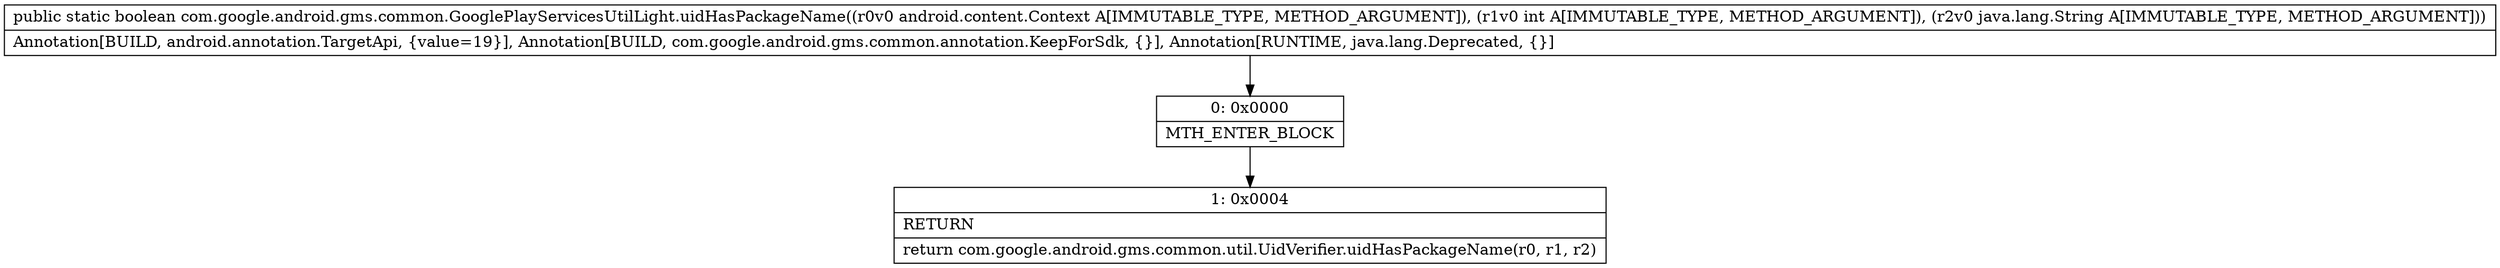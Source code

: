 digraph "CFG forcom.google.android.gms.common.GooglePlayServicesUtilLight.uidHasPackageName(Landroid\/content\/Context;ILjava\/lang\/String;)Z" {
Node_0 [shape=record,label="{0\:\ 0x0000|MTH_ENTER_BLOCK\l}"];
Node_1 [shape=record,label="{1\:\ 0x0004|RETURN\l|return com.google.android.gms.common.util.UidVerifier.uidHasPackageName(r0, r1, r2)\l}"];
MethodNode[shape=record,label="{public static boolean com.google.android.gms.common.GooglePlayServicesUtilLight.uidHasPackageName((r0v0 android.content.Context A[IMMUTABLE_TYPE, METHOD_ARGUMENT]), (r1v0 int A[IMMUTABLE_TYPE, METHOD_ARGUMENT]), (r2v0 java.lang.String A[IMMUTABLE_TYPE, METHOD_ARGUMENT]))  | Annotation[BUILD, android.annotation.TargetApi, \{value=19\}], Annotation[BUILD, com.google.android.gms.common.annotation.KeepForSdk, \{\}], Annotation[RUNTIME, java.lang.Deprecated, \{\}]\l}"];
MethodNode -> Node_0;
Node_0 -> Node_1;
}

